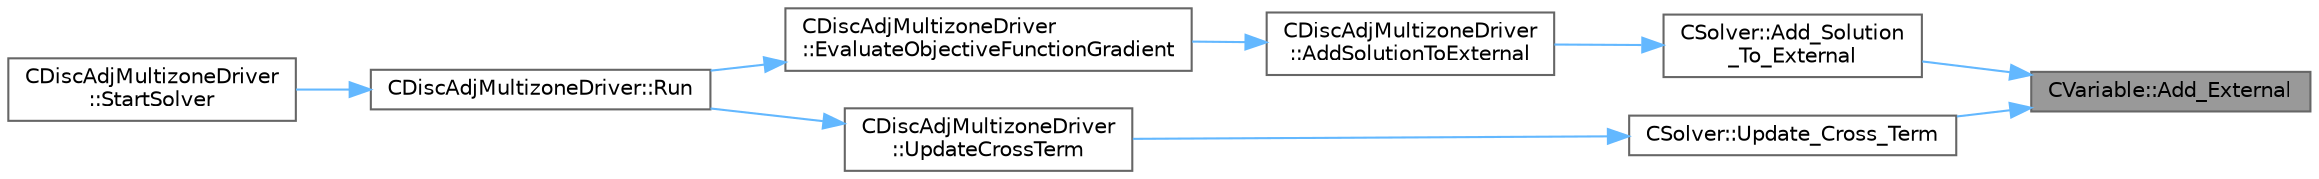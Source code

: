 digraph "CVariable::Add_External"
{
 // LATEX_PDF_SIZE
  bgcolor="transparent";
  edge [fontname=Helvetica,fontsize=10,labelfontname=Helvetica,labelfontsize=10];
  node [fontname=Helvetica,fontsize=10,shape=box,height=0.2,width=0.4];
  rankdir="RL";
  Node1 [id="Node000001",label="CVariable::Add_External",height=0.2,width=0.4,color="gray40", fillcolor="grey60", style="filled", fontcolor="black",tooltip="Add a value to the External vector."];
  Node1 -> Node2 [id="edge1_Node000001_Node000002",dir="back",color="steelblue1",style="solid",tooltip=" "];
  Node2 [id="Node000002",label="CSolver::Add_Solution\l_To_External",height=0.2,width=0.4,color="grey40", fillcolor="white", style="filled",URL="$classCSolver.html#a22fa1395771e72abb70a2001ee28e097",tooltip="Add the current Solution vector to External."];
  Node2 -> Node3 [id="edge2_Node000002_Node000003",dir="back",color="steelblue1",style="solid",tooltip=" "];
  Node3 [id="Node000003",label="CDiscAdjMultizoneDriver\l::AddSolutionToExternal",height=0.2,width=0.4,color="grey40", fillcolor="white", style="filled",URL="$classCDiscAdjMultizoneDriver.html#af87bb3b1389bed8051be0136f3e6c0c6",tooltip="Add Solution vector to External."];
  Node3 -> Node4 [id="edge3_Node000003_Node000004",dir="back",color="steelblue1",style="solid",tooltip=" "];
  Node4 [id="Node000004",label="CDiscAdjMultizoneDriver\l::EvaluateObjectiveFunctionGradient",height=0.2,width=0.4,color="grey40", fillcolor="white", style="filled",URL="$classCDiscAdjMultizoneDriver.html#a7a644ee8fc2141f2083b91afd2cab856",tooltip="Evaluate the gradient of the objective function and add to \"External\"."];
  Node4 -> Node5 [id="edge4_Node000004_Node000005",dir="back",color="steelblue1",style="solid",tooltip=" "];
  Node5 [id="Node000005",label="CDiscAdjMultizoneDriver::Run",height=0.2,width=0.4,color="grey40", fillcolor="white", style="filled",URL="$classCDiscAdjMultizoneDriver.html#af996aecdb6d20aa4fc81c9b67295abf5",tooltip="[Overload] Run an discrete adjoint update of all solvers within multiple zones."];
  Node5 -> Node6 [id="edge5_Node000005_Node000006",dir="back",color="steelblue1",style="solid",tooltip=" "];
  Node6 [id="Node000006",label="CDiscAdjMultizoneDriver\l::StartSolver",height=0.2,width=0.4,color="grey40", fillcolor="white", style="filled",URL="$classCDiscAdjMultizoneDriver.html#a75de0a1a482ceeed4301a384f1515092",tooltip="[Overload] Launch the computation for discrete adjoint multizone problems."];
  Node1 -> Node7 [id="edge6_Node000001_Node000007",dir="back",color="steelblue1",style="solid",tooltip=" "];
  Node7 [id="Node000007",label="CSolver::Update_Cross_Term",height=0.2,width=0.4,color="grey40", fillcolor="white", style="filled",URL="$classCSolver.html#aab820aec4d316794dd2e65c1aef06408",tooltip="Update a given cross-term with relaxation and the running total (External)."];
  Node7 -> Node8 [id="edge7_Node000007_Node000008",dir="back",color="steelblue1",style="solid",tooltip=" "];
  Node8 [id="Node000008",label="CDiscAdjMultizoneDriver\l::UpdateCrossTerm",height=0.2,width=0.4,color="grey40", fillcolor="white", style="filled",URL="$classCDiscAdjMultizoneDriver.html#a9134ef81e03db2467dc8bfa67d2ab636",tooltip="Extract contribution of iZone to jZone with BGS relaxation."];
  Node8 -> Node5 [id="edge8_Node000008_Node000005",dir="back",color="steelblue1",style="solid",tooltip=" "];
}
